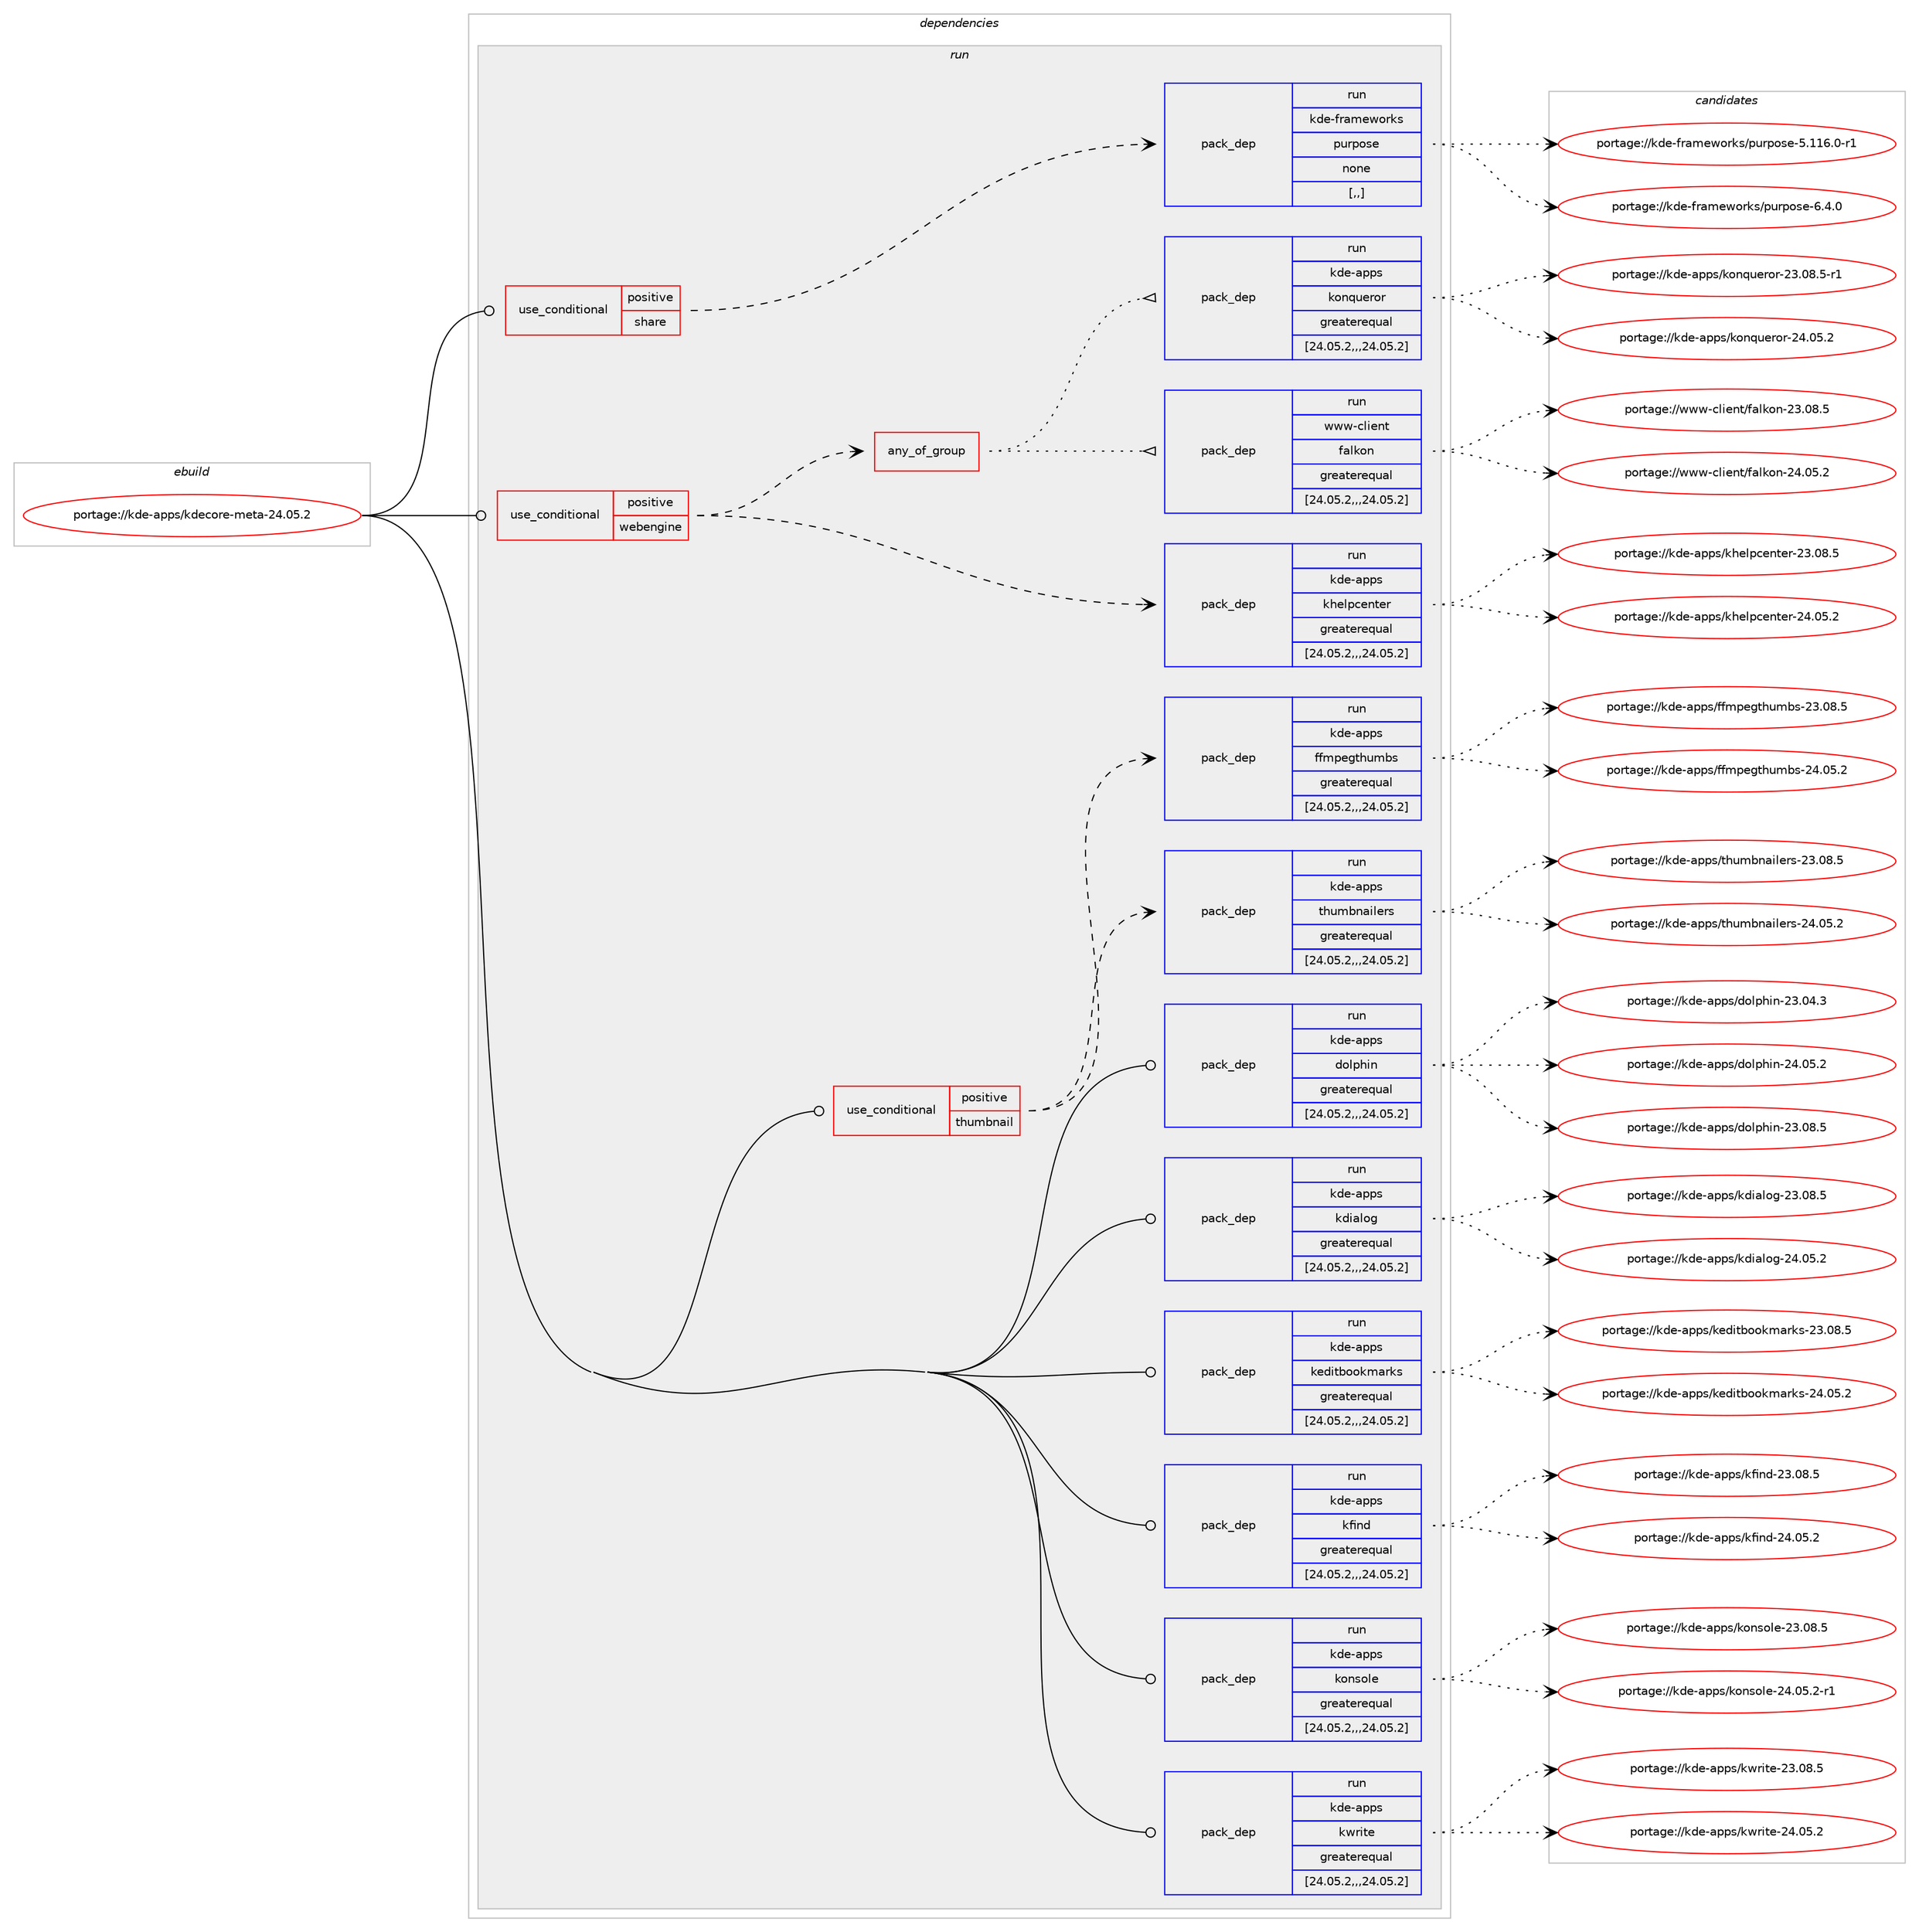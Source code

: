 digraph prolog {

# *************
# Graph options
# *************

newrank=true;
concentrate=true;
compound=true;
graph [rankdir=LR,fontname=Helvetica,fontsize=10,ranksep=1.5];#, ranksep=2.5, nodesep=0.2];
edge  [arrowhead=vee];
node  [fontname=Helvetica,fontsize=10];

# **********
# The ebuild
# **********

subgraph cluster_leftcol {
color=gray;
label=<<i>ebuild</i>>;
id [label="portage://kde-apps/kdecore-meta-24.05.2", color=red, width=4, href="../kde-apps/kdecore-meta-24.05.2.svg"];
}

# ****************
# The dependencies
# ****************

subgraph cluster_midcol {
color=gray;
label=<<i>dependencies</i>>;
subgraph cluster_compile {
fillcolor="#eeeeee";
style=filled;
label=<<i>compile</i>>;
}
subgraph cluster_compileandrun {
fillcolor="#eeeeee";
style=filled;
label=<<i>compile and run</i>>;
}
subgraph cluster_run {
fillcolor="#eeeeee";
style=filled;
label=<<i>run</i>>;
subgraph cond67189 {
dependency251940 [label=<<TABLE BORDER="0" CELLBORDER="1" CELLSPACING="0" CELLPADDING="4"><TR><TD ROWSPAN="3" CELLPADDING="10">use_conditional</TD></TR><TR><TD>positive</TD></TR><TR><TD>share</TD></TR></TABLE>>, shape=none, color=red];
subgraph pack182987 {
dependency251941 [label=<<TABLE BORDER="0" CELLBORDER="1" CELLSPACING="0" CELLPADDING="4" WIDTH="220"><TR><TD ROWSPAN="6" CELLPADDING="30">pack_dep</TD></TR><TR><TD WIDTH="110">run</TD></TR><TR><TD>kde-frameworks</TD></TR><TR><TD>purpose</TD></TR><TR><TD>none</TD></TR><TR><TD>[,,]</TD></TR></TABLE>>, shape=none, color=blue];
}
dependency251940:e -> dependency251941:w [weight=20,style="dashed",arrowhead="vee"];
}
id:e -> dependency251940:w [weight=20,style="solid",arrowhead="odot"];
subgraph cond67190 {
dependency251942 [label=<<TABLE BORDER="0" CELLBORDER="1" CELLSPACING="0" CELLPADDING="4"><TR><TD ROWSPAN="3" CELLPADDING="10">use_conditional</TD></TR><TR><TD>positive</TD></TR><TR><TD>thumbnail</TD></TR></TABLE>>, shape=none, color=red];
subgraph pack182988 {
dependency251943 [label=<<TABLE BORDER="0" CELLBORDER="1" CELLSPACING="0" CELLPADDING="4" WIDTH="220"><TR><TD ROWSPAN="6" CELLPADDING="30">pack_dep</TD></TR><TR><TD WIDTH="110">run</TD></TR><TR><TD>kde-apps</TD></TR><TR><TD>ffmpegthumbs</TD></TR><TR><TD>greaterequal</TD></TR><TR><TD>[24.05.2,,,24.05.2]</TD></TR></TABLE>>, shape=none, color=blue];
}
dependency251942:e -> dependency251943:w [weight=20,style="dashed",arrowhead="vee"];
subgraph pack182989 {
dependency251944 [label=<<TABLE BORDER="0" CELLBORDER="1" CELLSPACING="0" CELLPADDING="4" WIDTH="220"><TR><TD ROWSPAN="6" CELLPADDING="30">pack_dep</TD></TR><TR><TD WIDTH="110">run</TD></TR><TR><TD>kde-apps</TD></TR><TR><TD>thumbnailers</TD></TR><TR><TD>greaterequal</TD></TR><TR><TD>[24.05.2,,,24.05.2]</TD></TR></TABLE>>, shape=none, color=blue];
}
dependency251942:e -> dependency251944:w [weight=20,style="dashed",arrowhead="vee"];
}
id:e -> dependency251942:w [weight=20,style="solid",arrowhead="odot"];
subgraph cond67191 {
dependency251945 [label=<<TABLE BORDER="0" CELLBORDER="1" CELLSPACING="0" CELLPADDING="4"><TR><TD ROWSPAN="3" CELLPADDING="10">use_conditional</TD></TR><TR><TD>positive</TD></TR><TR><TD>webengine</TD></TR></TABLE>>, shape=none, color=red];
subgraph pack182990 {
dependency251946 [label=<<TABLE BORDER="0" CELLBORDER="1" CELLSPACING="0" CELLPADDING="4" WIDTH="220"><TR><TD ROWSPAN="6" CELLPADDING="30">pack_dep</TD></TR><TR><TD WIDTH="110">run</TD></TR><TR><TD>kde-apps</TD></TR><TR><TD>khelpcenter</TD></TR><TR><TD>greaterequal</TD></TR><TR><TD>[24.05.2,,,24.05.2]</TD></TR></TABLE>>, shape=none, color=blue];
}
dependency251945:e -> dependency251946:w [weight=20,style="dashed",arrowhead="vee"];
subgraph any1604 {
dependency251947 [label=<<TABLE BORDER="0" CELLBORDER="1" CELLSPACING="0" CELLPADDING="4"><TR><TD CELLPADDING="10">any_of_group</TD></TR></TABLE>>, shape=none, color=red];subgraph pack182991 {
dependency251948 [label=<<TABLE BORDER="0" CELLBORDER="1" CELLSPACING="0" CELLPADDING="4" WIDTH="220"><TR><TD ROWSPAN="6" CELLPADDING="30">pack_dep</TD></TR><TR><TD WIDTH="110">run</TD></TR><TR><TD>www-client</TD></TR><TR><TD>falkon</TD></TR><TR><TD>greaterequal</TD></TR><TR><TD>[24.05.2,,,24.05.2]</TD></TR></TABLE>>, shape=none, color=blue];
}
dependency251947:e -> dependency251948:w [weight=20,style="dotted",arrowhead="oinv"];
subgraph pack182992 {
dependency251949 [label=<<TABLE BORDER="0" CELLBORDER="1" CELLSPACING="0" CELLPADDING="4" WIDTH="220"><TR><TD ROWSPAN="6" CELLPADDING="30">pack_dep</TD></TR><TR><TD WIDTH="110">run</TD></TR><TR><TD>kde-apps</TD></TR><TR><TD>konqueror</TD></TR><TR><TD>greaterequal</TD></TR><TR><TD>[24.05.2,,,24.05.2]</TD></TR></TABLE>>, shape=none, color=blue];
}
dependency251947:e -> dependency251949:w [weight=20,style="dotted",arrowhead="oinv"];
}
dependency251945:e -> dependency251947:w [weight=20,style="dashed",arrowhead="vee"];
}
id:e -> dependency251945:w [weight=20,style="solid",arrowhead="odot"];
subgraph pack182993 {
dependency251950 [label=<<TABLE BORDER="0" CELLBORDER="1" CELLSPACING="0" CELLPADDING="4" WIDTH="220"><TR><TD ROWSPAN="6" CELLPADDING="30">pack_dep</TD></TR><TR><TD WIDTH="110">run</TD></TR><TR><TD>kde-apps</TD></TR><TR><TD>dolphin</TD></TR><TR><TD>greaterequal</TD></TR><TR><TD>[24.05.2,,,24.05.2]</TD></TR></TABLE>>, shape=none, color=blue];
}
id:e -> dependency251950:w [weight=20,style="solid",arrowhead="odot"];
subgraph pack182994 {
dependency251951 [label=<<TABLE BORDER="0" CELLBORDER="1" CELLSPACING="0" CELLPADDING="4" WIDTH="220"><TR><TD ROWSPAN="6" CELLPADDING="30">pack_dep</TD></TR><TR><TD WIDTH="110">run</TD></TR><TR><TD>kde-apps</TD></TR><TR><TD>kdialog</TD></TR><TR><TD>greaterequal</TD></TR><TR><TD>[24.05.2,,,24.05.2]</TD></TR></TABLE>>, shape=none, color=blue];
}
id:e -> dependency251951:w [weight=20,style="solid",arrowhead="odot"];
subgraph pack182995 {
dependency251952 [label=<<TABLE BORDER="0" CELLBORDER="1" CELLSPACING="0" CELLPADDING="4" WIDTH="220"><TR><TD ROWSPAN="6" CELLPADDING="30">pack_dep</TD></TR><TR><TD WIDTH="110">run</TD></TR><TR><TD>kde-apps</TD></TR><TR><TD>keditbookmarks</TD></TR><TR><TD>greaterequal</TD></TR><TR><TD>[24.05.2,,,24.05.2]</TD></TR></TABLE>>, shape=none, color=blue];
}
id:e -> dependency251952:w [weight=20,style="solid",arrowhead="odot"];
subgraph pack182996 {
dependency251953 [label=<<TABLE BORDER="0" CELLBORDER="1" CELLSPACING="0" CELLPADDING="4" WIDTH="220"><TR><TD ROWSPAN="6" CELLPADDING="30">pack_dep</TD></TR><TR><TD WIDTH="110">run</TD></TR><TR><TD>kde-apps</TD></TR><TR><TD>kfind</TD></TR><TR><TD>greaterequal</TD></TR><TR><TD>[24.05.2,,,24.05.2]</TD></TR></TABLE>>, shape=none, color=blue];
}
id:e -> dependency251953:w [weight=20,style="solid",arrowhead="odot"];
subgraph pack182997 {
dependency251954 [label=<<TABLE BORDER="0" CELLBORDER="1" CELLSPACING="0" CELLPADDING="4" WIDTH="220"><TR><TD ROWSPAN="6" CELLPADDING="30">pack_dep</TD></TR><TR><TD WIDTH="110">run</TD></TR><TR><TD>kde-apps</TD></TR><TR><TD>konsole</TD></TR><TR><TD>greaterequal</TD></TR><TR><TD>[24.05.2,,,24.05.2]</TD></TR></TABLE>>, shape=none, color=blue];
}
id:e -> dependency251954:w [weight=20,style="solid",arrowhead="odot"];
subgraph pack182998 {
dependency251955 [label=<<TABLE BORDER="0" CELLBORDER="1" CELLSPACING="0" CELLPADDING="4" WIDTH="220"><TR><TD ROWSPAN="6" CELLPADDING="30">pack_dep</TD></TR><TR><TD WIDTH="110">run</TD></TR><TR><TD>kde-apps</TD></TR><TR><TD>kwrite</TD></TR><TR><TD>greaterequal</TD></TR><TR><TD>[24.05.2,,,24.05.2]</TD></TR></TABLE>>, shape=none, color=blue];
}
id:e -> dependency251955:w [weight=20,style="solid",arrowhead="odot"];
}
}

# **************
# The candidates
# **************

subgraph cluster_choices {
rank=same;
color=gray;
label=<<i>candidates</i>>;

subgraph choice182987 {
color=black;
nodesep=1;
choice107100101451021149710910111911111410711547112117114112111115101455446524648 [label="portage://kde-frameworks/purpose-6.4.0", color=red, width=4,href="../kde-frameworks/purpose-6.4.0.svg"];
choice10710010145102114971091011191111141071154711211711411211111510145534649495446484511449 [label="portage://kde-frameworks/purpose-5.116.0-r1", color=red, width=4,href="../kde-frameworks/purpose-5.116.0-r1.svg"];
dependency251941:e -> choice107100101451021149710910111911111410711547112117114112111115101455446524648:w [style=dotted,weight="100"];
dependency251941:e -> choice10710010145102114971091011191111141071154711211711411211111510145534649495446484511449:w [style=dotted,weight="100"];
}
subgraph choice182988 {
color=black;
nodesep=1;
choice107100101459711211211547102102109112101103116104117109981154550524648534650 [label="portage://kde-apps/ffmpegthumbs-24.05.2", color=red, width=4,href="../kde-apps/ffmpegthumbs-24.05.2.svg"];
choice107100101459711211211547102102109112101103116104117109981154550514648564653 [label="portage://kde-apps/ffmpegthumbs-23.08.5", color=red, width=4,href="../kde-apps/ffmpegthumbs-23.08.5.svg"];
dependency251943:e -> choice107100101459711211211547102102109112101103116104117109981154550524648534650:w [style=dotted,weight="100"];
dependency251943:e -> choice107100101459711211211547102102109112101103116104117109981154550514648564653:w [style=dotted,weight="100"];
}
subgraph choice182989 {
color=black;
nodesep=1;
choice10710010145971121121154711610411710998110971051081011141154550524648534650 [label="portage://kde-apps/thumbnailers-24.05.2", color=red, width=4,href="../kde-apps/thumbnailers-24.05.2.svg"];
choice10710010145971121121154711610411710998110971051081011141154550514648564653 [label="portage://kde-apps/thumbnailers-23.08.5", color=red, width=4,href="../kde-apps/thumbnailers-23.08.5.svg"];
dependency251944:e -> choice10710010145971121121154711610411710998110971051081011141154550524648534650:w [style=dotted,weight="100"];
dependency251944:e -> choice10710010145971121121154711610411710998110971051081011141154550514648564653:w [style=dotted,weight="100"];
}
subgraph choice182990 {
color=black;
nodesep=1;
choice107100101459711211211547107104101108112991011101161011144550524648534650 [label="portage://kde-apps/khelpcenter-24.05.2", color=red, width=4,href="../kde-apps/khelpcenter-24.05.2.svg"];
choice107100101459711211211547107104101108112991011101161011144550514648564653 [label="portage://kde-apps/khelpcenter-23.08.5", color=red, width=4,href="../kde-apps/khelpcenter-23.08.5.svg"];
dependency251946:e -> choice107100101459711211211547107104101108112991011101161011144550524648534650:w [style=dotted,weight="100"];
dependency251946:e -> choice107100101459711211211547107104101108112991011101161011144550514648564653:w [style=dotted,weight="100"];
}
subgraph choice182991 {
color=black;
nodesep=1;
choice119119119459910810510111011647102971081071111104550524648534650 [label="portage://www-client/falkon-24.05.2", color=red, width=4,href="../www-client/falkon-24.05.2.svg"];
choice119119119459910810510111011647102971081071111104550514648564653 [label="portage://www-client/falkon-23.08.5", color=red, width=4,href="../www-client/falkon-23.08.5.svg"];
dependency251948:e -> choice119119119459910810510111011647102971081071111104550524648534650:w [style=dotted,weight="100"];
dependency251948:e -> choice119119119459910810510111011647102971081071111104550514648564653:w [style=dotted,weight="100"];
}
subgraph choice182992 {
color=black;
nodesep=1;
choice1071001014597112112115471071111101131171011141111144550524648534650 [label="portage://kde-apps/konqueror-24.05.2", color=red, width=4,href="../kde-apps/konqueror-24.05.2.svg"];
choice10710010145971121121154710711111011311710111411111445505146485646534511449 [label="portage://kde-apps/konqueror-23.08.5-r1", color=red, width=4,href="../kde-apps/konqueror-23.08.5-r1.svg"];
dependency251949:e -> choice1071001014597112112115471071111101131171011141111144550524648534650:w [style=dotted,weight="100"];
dependency251949:e -> choice10710010145971121121154710711111011311710111411111445505146485646534511449:w [style=dotted,weight="100"];
}
subgraph choice182993 {
color=black;
nodesep=1;
choice1071001014597112112115471001111081121041051104550524648534650 [label="portage://kde-apps/dolphin-24.05.2", color=red, width=4,href="../kde-apps/dolphin-24.05.2.svg"];
choice1071001014597112112115471001111081121041051104550514648564653 [label="portage://kde-apps/dolphin-23.08.5", color=red, width=4,href="../kde-apps/dolphin-23.08.5.svg"];
choice1071001014597112112115471001111081121041051104550514648524651 [label="portage://kde-apps/dolphin-23.04.3", color=red, width=4,href="../kde-apps/dolphin-23.04.3.svg"];
dependency251950:e -> choice1071001014597112112115471001111081121041051104550524648534650:w [style=dotted,weight="100"];
dependency251950:e -> choice1071001014597112112115471001111081121041051104550514648564653:w [style=dotted,weight="100"];
dependency251950:e -> choice1071001014597112112115471001111081121041051104550514648524651:w [style=dotted,weight="100"];
}
subgraph choice182994 {
color=black;
nodesep=1;
choice107100101459711211211547107100105971081111034550524648534650 [label="portage://kde-apps/kdialog-24.05.2", color=red, width=4,href="../kde-apps/kdialog-24.05.2.svg"];
choice107100101459711211211547107100105971081111034550514648564653 [label="portage://kde-apps/kdialog-23.08.5", color=red, width=4,href="../kde-apps/kdialog-23.08.5.svg"];
dependency251951:e -> choice107100101459711211211547107100105971081111034550524648534650:w [style=dotted,weight="100"];
dependency251951:e -> choice107100101459711211211547107100105971081111034550514648564653:w [style=dotted,weight="100"];
}
subgraph choice182995 {
color=black;
nodesep=1;
choice10710010145971121121154710710110010511698111111107109971141071154550524648534650 [label="portage://kde-apps/keditbookmarks-24.05.2", color=red, width=4,href="../kde-apps/keditbookmarks-24.05.2.svg"];
choice10710010145971121121154710710110010511698111111107109971141071154550514648564653 [label="portage://kde-apps/keditbookmarks-23.08.5", color=red, width=4,href="../kde-apps/keditbookmarks-23.08.5.svg"];
dependency251952:e -> choice10710010145971121121154710710110010511698111111107109971141071154550524648534650:w [style=dotted,weight="100"];
dependency251952:e -> choice10710010145971121121154710710110010511698111111107109971141071154550514648564653:w [style=dotted,weight="100"];
}
subgraph choice182996 {
color=black;
nodesep=1;
choice1071001014597112112115471071021051101004550524648534650 [label="portage://kde-apps/kfind-24.05.2", color=red, width=4,href="../kde-apps/kfind-24.05.2.svg"];
choice1071001014597112112115471071021051101004550514648564653 [label="portage://kde-apps/kfind-23.08.5", color=red, width=4,href="../kde-apps/kfind-23.08.5.svg"];
dependency251953:e -> choice1071001014597112112115471071021051101004550524648534650:w [style=dotted,weight="100"];
dependency251953:e -> choice1071001014597112112115471071021051101004550514648564653:w [style=dotted,weight="100"];
}
subgraph choice182997 {
color=black;
nodesep=1;
choice10710010145971121121154710711111011511110810145505246485346504511449 [label="portage://kde-apps/konsole-24.05.2-r1", color=red, width=4,href="../kde-apps/konsole-24.05.2-r1.svg"];
choice1071001014597112112115471071111101151111081014550514648564653 [label="portage://kde-apps/konsole-23.08.5", color=red, width=4,href="../kde-apps/konsole-23.08.5.svg"];
dependency251954:e -> choice10710010145971121121154710711111011511110810145505246485346504511449:w [style=dotted,weight="100"];
dependency251954:e -> choice1071001014597112112115471071111101151111081014550514648564653:w [style=dotted,weight="100"];
}
subgraph choice182998 {
color=black;
nodesep=1;
choice1071001014597112112115471071191141051161014550524648534650 [label="portage://kde-apps/kwrite-24.05.2", color=red, width=4,href="../kde-apps/kwrite-24.05.2.svg"];
choice1071001014597112112115471071191141051161014550514648564653 [label="portage://kde-apps/kwrite-23.08.5", color=red, width=4,href="../kde-apps/kwrite-23.08.5.svg"];
dependency251955:e -> choice1071001014597112112115471071191141051161014550524648534650:w [style=dotted,weight="100"];
dependency251955:e -> choice1071001014597112112115471071191141051161014550514648564653:w [style=dotted,weight="100"];
}
}

}
